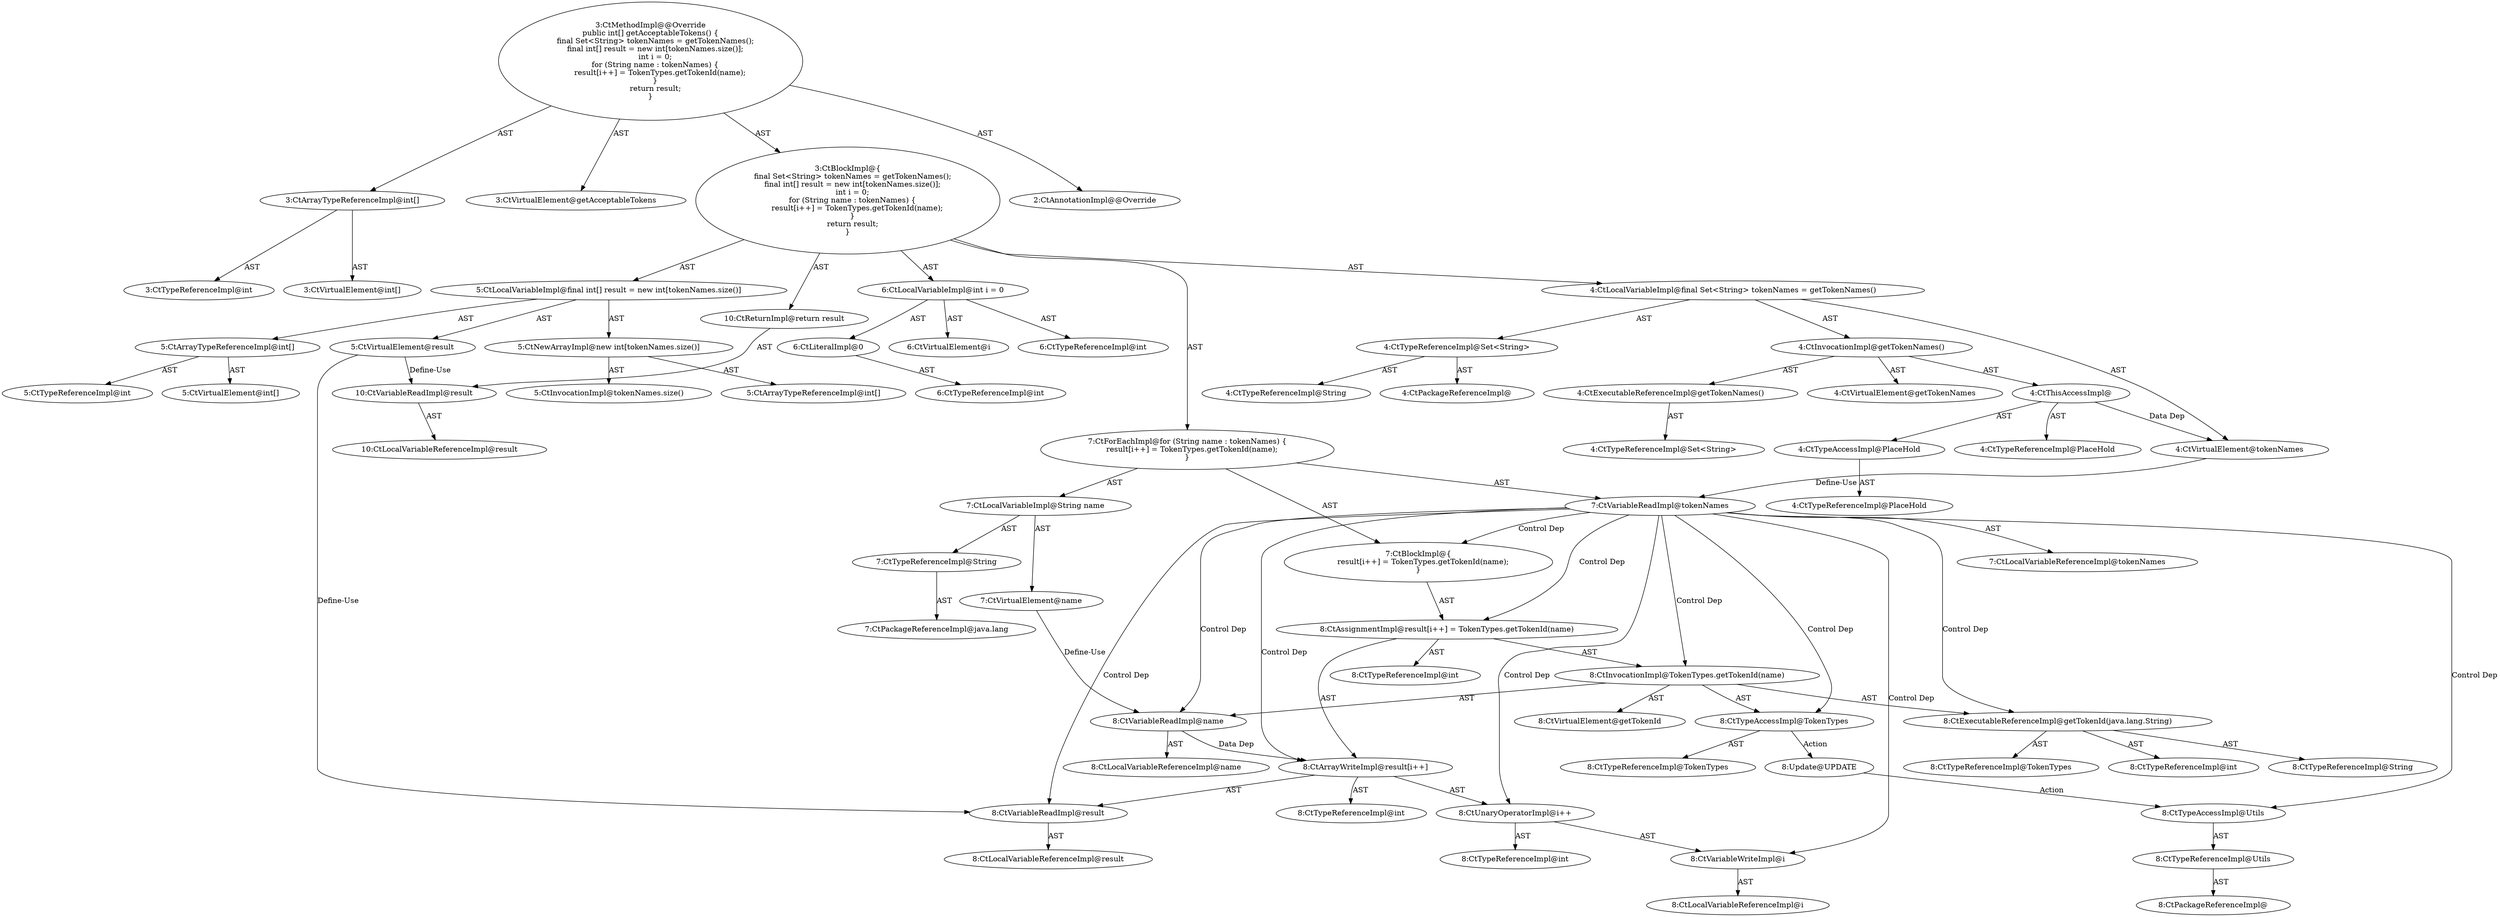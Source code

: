 digraph "getAcceptableTokens#?" {
0 [label="3:CtVirtualElement@int[]" shape=ellipse]
1 [label="3:CtArrayTypeReferenceImpl@int[]" shape=ellipse]
2 [label="3:CtTypeReferenceImpl@int" shape=ellipse]
3 [label="3:CtVirtualElement@getAcceptableTokens" shape=ellipse]
4 [label="4:CtTypeReferenceImpl@Set<String>" shape=ellipse]
5 [label="4:CtPackageReferenceImpl@" shape=ellipse]
6 [label="4:CtTypeReferenceImpl@String" shape=ellipse]
7 [label="4:CtExecutableReferenceImpl@getTokenNames()" shape=ellipse]
8 [label="4:CtTypeReferenceImpl@Set<String>" shape=ellipse]
9 [label="4:CtVirtualElement@getTokenNames" shape=ellipse]
10 [label="4:CtTypeAccessImpl@PlaceHold" shape=ellipse]
11 [label="4:CtTypeReferenceImpl@PlaceHold" shape=ellipse]
12 [label="4:CtThisAccessImpl@" shape=ellipse]
13 [label="4:CtTypeReferenceImpl@PlaceHold" shape=ellipse]
14 [label="4:CtInvocationImpl@getTokenNames()" shape=ellipse]
15 [label="4:CtVirtualElement@tokenNames" shape=ellipse]
16 [label="4:CtLocalVariableImpl@final Set<String> tokenNames = getTokenNames()" shape=ellipse]
17 [label="5:CtVirtualElement@int[]" shape=ellipse]
18 [label="5:CtArrayTypeReferenceImpl@int[]" shape=ellipse]
19 [label="5:CtTypeReferenceImpl@int" shape=ellipse]
20 [label="5:CtNewArrayImpl@new int[tokenNames.size()]" shape=ellipse]
21 [label="5:CtArrayTypeReferenceImpl@int[]" shape=ellipse]
22 [label="5:CtInvocationImpl@tokenNames.size()" shape=ellipse]
23 [label="5:CtVirtualElement@result" shape=ellipse]
24 [label="5:CtLocalVariableImpl@final int[] result = new int[tokenNames.size()]" shape=ellipse]
25 [label="6:CtTypeReferenceImpl@int" shape=ellipse]
26 [label="6:CtLiteralImpl@0" shape=ellipse]
27 [label="6:CtTypeReferenceImpl@int" shape=ellipse]
28 [label="6:CtVirtualElement@i" shape=ellipse]
29 [label="6:CtLocalVariableImpl@int i = 0" shape=ellipse]
30 [label="7:CtTypeReferenceImpl@String" shape=ellipse]
31 [label="7:CtPackageReferenceImpl@java.lang" shape=ellipse]
32 [label="7:CtVirtualElement@name" shape=ellipse]
33 [label="7:CtLocalVariableImpl@String name" shape=ellipse]
34 [label="7:CtVariableReadImpl@tokenNames" shape=ellipse]
35 [label="7:CtLocalVariableReferenceImpl@tokenNames" shape=ellipse]
36 [label="8:CtVariableReadImpl@result" shape=ellipse]
37 [label="8:CtLocalVariableReferenceImpl@result" shape=ellipse]
38 [label="8:CtVariableWriteImpl@i" shape=ellipse]
39 [label="8:CtLocalVariableReferenceImpl@i" shape=ellipse]
40 [label="8:CtUnaryOperatorImpl@i++" shape=ellipse]
41 [label="8:CtTypeReferenceImpl@int" shape=ellipse]
42 [label="8:CtTypeReferenceImpl@int" shape=ellipse]
43 [label="8:CtArrayWriteImpl@result[i++]" shape=ellipse]
44 [label="8:CtExecutableReferenceImpl@getTokenId(java.lang.String)" shape=ellipse]
45 [label="8:CtTypeReferenceImpl@TokenTypes" shape=ellipse]
46 [label="8:CtTypeReferenceImpl@int" shape=ellipse]
47 [label="8:CtTypeReferenceImpl@String" shape=ellipse]
48 [label="8:CtVirtualElement@getTokenId" shape=ellipse]
49 [label="8:CtTypeAccessImpl@TokenTypes" shape=ellipse]
50 [label="8:CtTypeReferenceImpl@TokenTypes" shape=ellipse]
51 [label="8:CtVariableReadImpl@name" shape=ellipse]
52 [label="8:CtLocalVariableReferenceImpl@name" shape=ellipse]
53 [label="8:CtInvocationImpl@TokenTypes.getTokenId(name)" shape=ellipse]
54 [label="8:CtTypeReferenceImpl@int" shape=ellipse]
55 [label="8:CtAssignmentImpl@result[i++] = TokenTypes.getTokenId(name)" shape=ellipse]
56 [label="7:CtBlockImpl@\{
    result[i++] = TokenTypes.getTokenId(name);
\}" shape=ellipse]
57 [label="7:CtForEachImpl@for (String name : tokenNames) \{
    result[i++] = TokenTypes.getTokenId(name);
\}" shape=ellipse]
58 [label="10:CtVariableReadImpl@result" shape=ellipse]
59 [label="10:CtLocalVariableReferenceImpl@result" shape=ellipse]
60 [label="10:CtReturnImpl@return result" shape=ellipse]
61 [label="3:CtBlockImpl@\{
    final Set<String> tokenNames = getTokenNames();
    final int[] result = new int[tokenNames.size()];
    int i = 0;
    for (String name : tokenNames) \{
        result[i++] = TokenTypes.getTokenId(name);
    \}
    return result;
\}" shape=ellipse]
62 [label="3:CtMethodImpl@@Override
public int[] getAcceptableTokens() \{
    final Set<String> tokenNames = getTokenNames();
    final int[] result = new int[tokenNames.size()];
    int i = 0;
    for (String name : tokenNames) \{
        result[i++] = TokenTypes.getTokenId(name);
    \}
    return result;
\}" shape=ellipse]
63 [label="2:CtAnnotationImpl@@Override" shape=ellipse]
64 [label="8:Update@UPDATE" shape=ellipse]
65 [label="8:CtPackageReferenceImpl@" shape=ellipse]
66 [label="8:CtTypeReferenceImpl@Utils" shape=ellipse]
67 [label="8:CtTypeAccessImpl@Utils" shape=ellipse]
1 -> 0 [label="AST"];
1 -> 2 [label="AST"];
4 -> 5 [label="AST"];
4 -> 6 [label="AST"];
7 -> 8 [label="AST"];
10 -> 11 [label="AST"];
12 -> 13 [label="AST"];
12 -> 10 [label="AST"];
12 -> 15 [label="Data Dep"];
14 -> 9 [label="AST"];
14 -> 12 [label="AST"];
14 -> 7 [label="AST"];
15 -> 34 [label="Define-Use"];
16 -> 15 [label="AST"];
16 -> 4 [label="AST"];
16 -> 14 [label="AST"];
18 -> 17 [label="AST"];
18 -> 19 [label="AST"];
20 -> 21 [label="AST"];
20 -> 22 [label="AST"];
23 -> 36 [label="Define-Use"];
23 -> 58 [label="Define-Use"];
24 -> 23 [label="AST"];
24 -> 18 [label="AST"];
24 -> 20 [label="AST"];
26 -> 27 [label="AST"];
29 -> 28 [label="AST"];
29 -> 25 [label="AST"];
29 -> 26 [label="AST"];
30 -> 31 [label="AST"];
32 -> 51 [label="Define-Use"];
33 -> 32 [label="AST"];
33 -> 30 [label="AST"];
34 -> 35 [label="AST"];
34 -> 56 [label="Control Dep"];
34 -> 55 [label="Control Dep"];
34 -> 43 [label="Control Dep"];
34 -> 36 [label="Control Dep"];
34 -> 40 [label="Control Dep"];
34 -> 38 [label="Control Dep"];
34 -> 53 [label="Control Dep"];
34 -> 44 [label="Control Dep"];
34 -> 49 [label="Control Dep"];
34 -> 51 [label="Control Dep"];
34 -> 67 [label="Control Dep"];
36 -> 37 [label="AST"];
38 -> 39 [label="AST"];
40 -> 41 [label="AST"];
40 -> 38 [label="AST"];
43 -> 42 [label="AST"];
43 -> 36 [label="AST"];
43 -> 40 [label="AST"];
44 -> 45 [label="AST"];
44 -> 46 [label="AST"];
44 -> 47 [label="AST"];
49 -> 50 [label="AST"];
49 -> 64 [label="Action"];
51 -> 52 [label="AST"];
51 -> 43 [label="Data Dep"];
53 -> 48 [label="AST"];
53 -> 49 [label="AST"];
53 -> 44 [label="AST"];
53 -> 51 [label="AST"];
55 -> 54 [label="AST"];
55 -> 43 [label="AST"];
55 -> 53 [label="AST"];
56 -> 55 [label="AST"];
57 -> 33 [label="AST"];
57 -> 34 [label="AST"];
57 -> 56 [label="AST"];
58 -> 59 [label="AST"];
60 -> 58 [label="AST"];
61 -> 16 [label="AST"];
61 -> 24 [label="AST"];
61 -> 29 [label="AST"];
61 -> 57 [label="AST"];
61 -> 60 [label="AST"];
62 -> 3 [label="AST"];
62 -> 63 [label="AST"];
62 -> 1 [label="AST"];
62 -> 61 [label="AST"];
64 -> 67 [label="Action"];
66 -> 65 [label="AST"];
67 -> 66 [label="AST"];
}